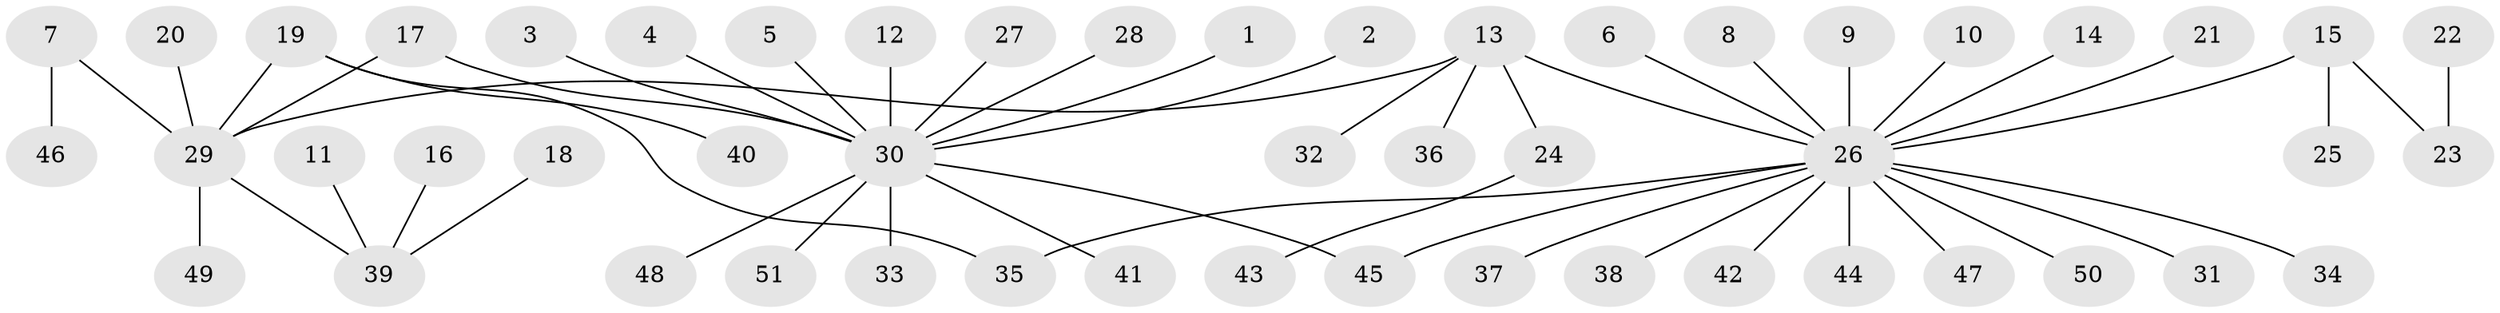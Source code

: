 // original degree distribution, {8: 0.007874015748031496, 21: 0.007874015748031496, 10: 0.007874015748031496, 4: 0.047244094488188976, 3: 0.08661417322834646, 2: 0.2047244094488189, 16: 0.007874015748031496, 1: 0.6062992125984252, 5: 0.015748031496062992, 7: 0.007874015748031496}
// Generated by graph-tools (version 1.1) at 2025/36/03/04/25 23:36:40]
// undirected, 51 vertices, 52 edges
graph export_dot {
  node [color=gray90,style=filled];
  1;
  2;
  3;
  4;
  5;
  6;
  7;
  8;
  9;
  10;
  11;
  12;
  13;
  14;
  15;
  16;
  17;
  18;
  19;
  20;
  21;
  22;
  23;
  24;
  25;
  26;
  27;
  28;
  29;
  30;
  31;
  32;
  33;
  34;
  35;
  36;
  37;
  38;
  39;
  40;
  41;
  42;
  43;
  44;
  45;
  46;
  47;
  48;
  49;
  50;
  51;
  1 -- 30 [weight=1.0];
  2 -- 30 [weight=1.0];
  3 -- 30 [weight=1.0];
  4 -- 30 [weight=1.0];
  5 -- 30 [weight=1.0];
  6 -- 26 [weight=1.0];
  7 -- 29 [weight=1.0];
  7 -- 46 [weight=1.0];
  8 -- 26 [weight=1.0];
  9 -- 26 [weight=1.0];
  10 -- 26 [weight=1.0];
  11 -- 39 [weight=1.0];
  12 -- 30 [weight=1.0];
  13 -- 24 [weight=1.0];
  13 -- 26 [weight=1.0];
  13 -- 29 [weight=1.0];
  13 -- 32 [weight=1.0];
  13 -- 36 [weight=1.0];
  14 -- 26 [weight=1.0];
  15 -- 23 [weight=1.0];
  15 -- 25 [weight=1.0];
  15 -- 26 [weight=1.0];
  16 -- 39 [weight=1.0];
  17 -- 29 [weight=1.0];
  17 -- 30 [weight=1.0];
  18 -- 39 [weight=1.0];
  19 -- 29 [weight=1.0];
  19 -- 35 [weight=1.0];
  19 -- 40 [weight=1.0];
  20 -- 29 [weight=1.0];
  21 -- 26 [weight=1.0];
  22 -- 23 [weight=1.0];
  24 -- 43 [weight=1.0];
  26 -- 31 [weight=1.0];
  26 -- 34 [weight=1.0];
  26 -- 35 [weight=1.0];
  26 -- 37 [weight=1.0];
  26 -- 38 [weight=1.0];
  26 -- 42 [weight=1.0];
  26 -- 44 [weight=1.0];
  26 -- 45 [weight=1.0];
  26 -- 47 [weight=1.0];
  26 -- 50 [weight=1.0];
  27 -- 30 [weight=1.0];
  28 -- 30 [weight=1.0];
  29 -- 39 [weight=1.0];
  29 -- 49 [weight=1.0];
  30 -- 33 [weight=1.0];
  30 -- 41 [weight=1.0];
  30 -- 45 [weight=1.0];
  30 -- 48 [weight=1.0];
  30 -- 51 [weight=1.0];
}
